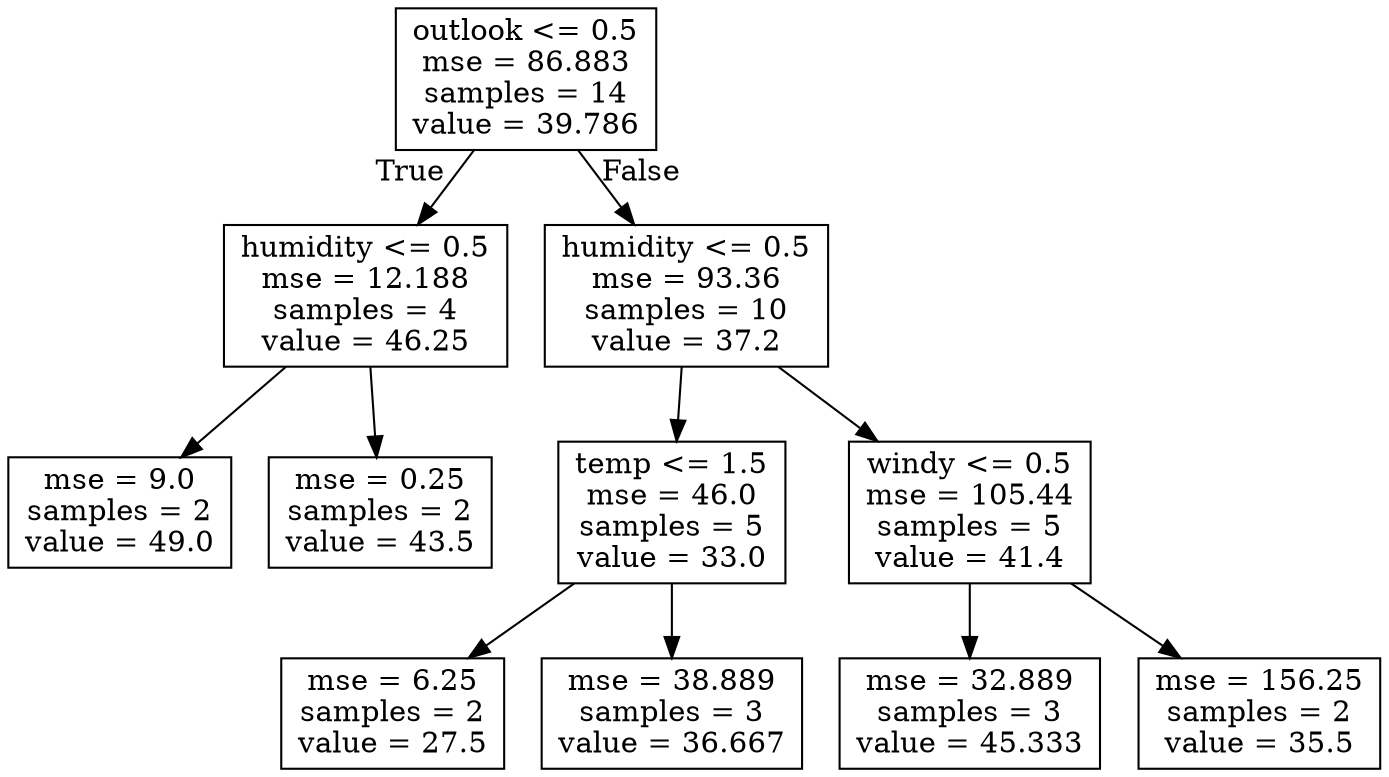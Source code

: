 digraph Tree {
node [shape=box] ;
0 [label="outlook <= 0.5\nmse = 86.883\nsamples = 14\nvalue = 39.786"] ;
1 [label="humidity <= 0.5\nmse = 12.188\nsamples = 4\nvalue = 46.25"] ;
0 -> 1 [labeldistance=2.5, labelangle=45, headlabel="True"] ;
2 [label="mse = 9.0\nsamples = 2\nvalue = 49.0"] ;
1 -> 2 ;
3 [label="mse = 0.25\nsamples = 2\nvalue = 43.5"] ;
1 -> 3 ;
4 [label="humidity <= 0.5\nmse = 93.36\nsamples = 10\nvalue = 37.2"] ;
0 -> 4 [labeldistance=2.5, labelangle=-45, headlabel="False"] ;
5 [label="temp <= 1.5\nmse = 46.0\nsamples = 5\nvalue = 33.0"] ;
4 -> 5 ;
6 [label="mse = 6.25\nsamples = 2\nvalue = 27.5"] ;
5 -> 6 ;
7 [label="mse = 38.889\nsamples = 3\nvalue = 36.667"] ;
5 -> 7 ;
8 [label="windy <= 0.5\nmse = 105.44\nsamples = 5\nvalue = 41.4"] ;
4 -> 8 ;
9 [label="mse = 32.889\nsamples = 3\nvalue = 45.333"] ;
8 -> 9 ;
10 [label="mse = 156.25\nsamples = 2\nvalue = 35.5"] ;
8 -> 10 ;
}